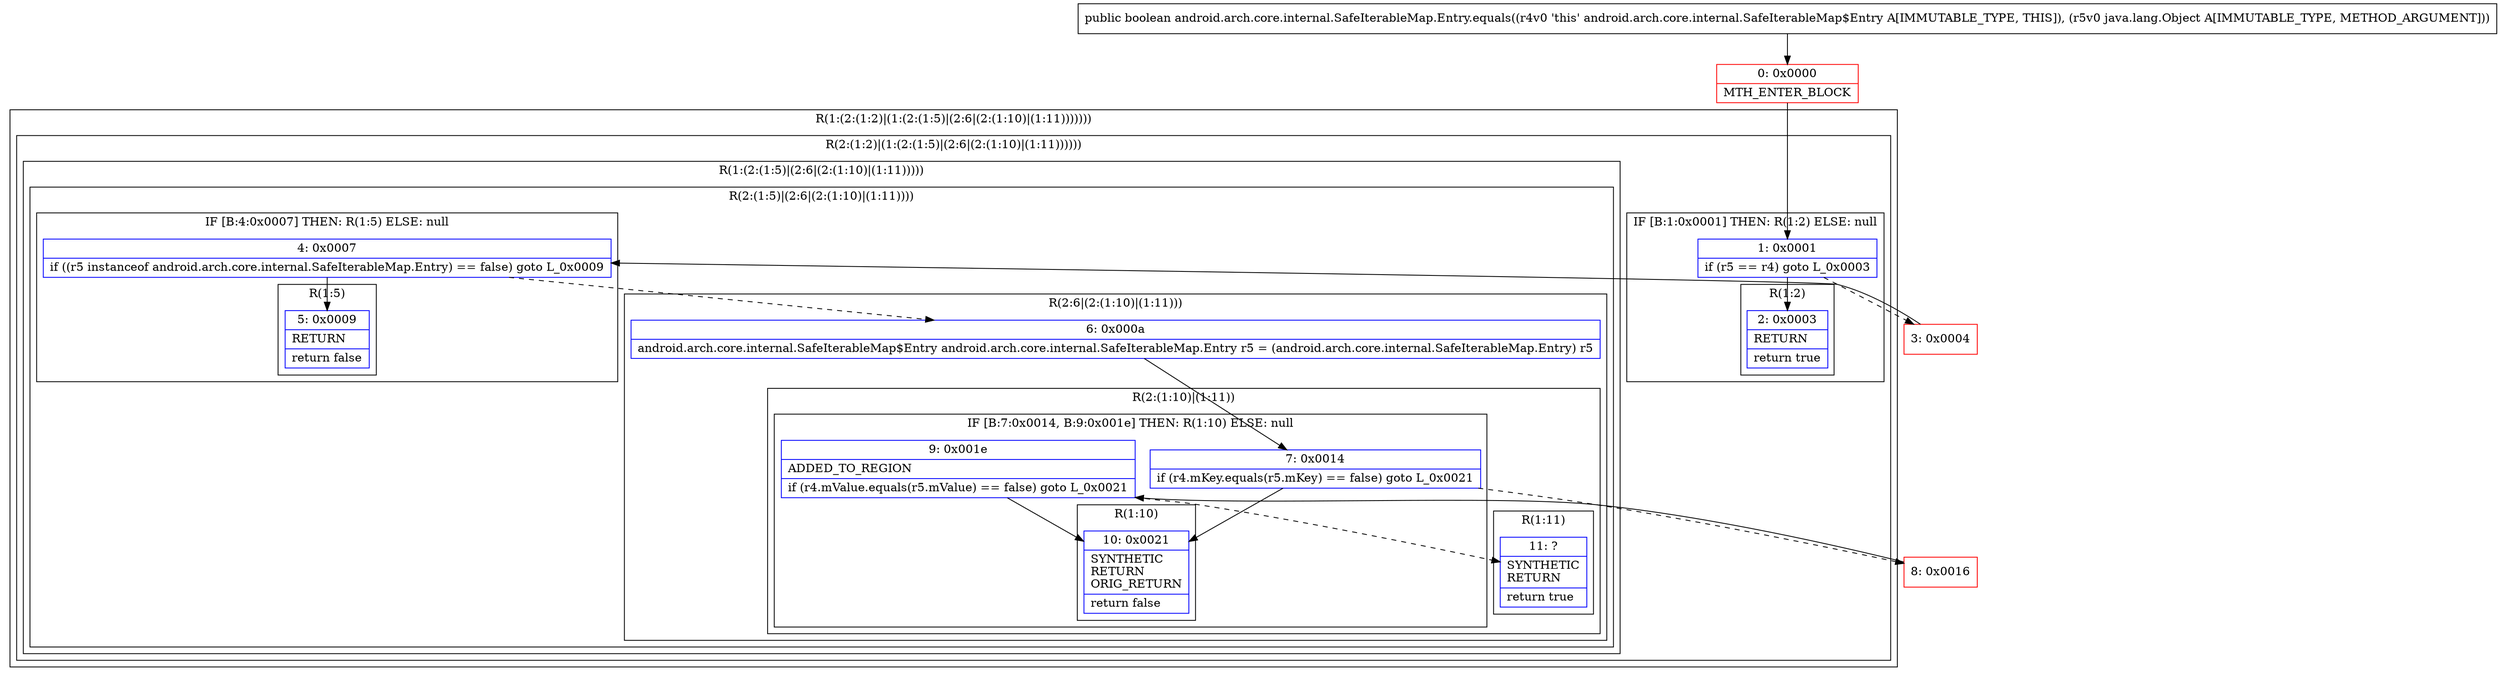 digraph "CFG forandroid.arch.core.internal.SafeIterableMap.Entry.equals(Ljava\/lang\/Object;)Z" {
subgraph cluster_Region_1495650171 {
label = "R(1:(2:(1:2)|(1:(2:(1:5)|(2:6|(2:(1:10)|(1:11)))))))";
node [shape=record,color=blue];
subgraph cluster_Region_439718741 {
label = "R(2:(1:2)|(1:(2:(1:5)|(2:6|(2:(1:10)|(1:11))))))";
node [shape=record,color=blue];
subgraph cluster_IfRegion_1847972384 {
label = "IF [B:1:0x0001] THEN: R(1:2) ELSE: null";
node [shape=record,color=blue];
Node_1 [shape=record,label="{1\:\ 0x0001|if (r5 == r4) goto L_0x0003\l}"];
subgraph cluster_Region_962508257 {
label = "R(1:2)";
node [shape=record,color=blue];
Node_2 [shape=record,label="{2\:\ 0x0003|RETURN\l|return true\l}"];
}
}
subgraph cluster_Region_1324870566 {
label = "R(1:(2:(1:5)|(2:6|(2:(1:10)|(1:11)))))";
node [shape=record,color=blue];
subgraph cluster_Region_2020505110 {
label = "R(2:(1:5)|(2:6|(2:(1:10)|(1:11))))";
node [shape=record,color=blue];
subgraph cluster_IfRegion_949624809 {
label = "IF [B:4:0x0007] THEN: R(1:5) ELSE: null";
node [shape=record,color=blue];
Node_4 [shape=record,label="{4\:\ 0x0007|if ((r5 instanceof android.arch.core.internal.SafeIterableMap.Entry) == false) goto L_0x0009\l}"];
subgraph cluster_Region_1948734630 {
label = "R(1:5)";
node [shape=record,color=blue];
Node_5 [shape=record,label="{5\:\ 0x0009|RETURN\l|return false\l}"];
}
}
subgraph cluster_Region_1184671069 {
label = "R(2:6|(2:(1:10)|(1:11)))";
node [shape=record,color=blue];
Node_6 [shape=record,label="{6\:\ 0x000a|android.arch.core.internal.SafeIterableMap$Entry android.arch.core.internal.SafeIterableMap.Entry r5 = (android.arch.core.internal.SafeIterableMap.Entry) r5\l}"];
subgraph cluster_Region_92023647 {
label = "R(2:(1:10)|(1:11))";
node [shape=record,color=blue];
subgraph cluster_IfRegion_464918460 {
label = "IF [B:7:0x0014, B:9:0x001e] THEN: R(1:10) ELSE: null";
node [shape=record,color=blue];
Node_7 [shape=record,label="{7\:\ 0x0014|if (r4.mKey.equals(r5.mKey) == false) goto L_0x0021\l}"];
Node_9 [shape=record,label="{9\:\ 0x001e|ADDED_TO_REGION\l|if (r4.mValue.equals(r5.mValue) == false) goto L_0x0021\l}"];
subgraph cluster_Region_245965600 {
label = "R(1:10)";
node [shape=record,color=blue];
Node_10 [shape=record,label="{10\:\ 0x0021|SYNTHETIC\lRETURN\lORIG_RETURN\l|return false\l}"];
}
}
subgraph cluster_Region_1713635403 {
label = "R(1:11)";
node [shape=record,color=blue];
Node_11 [shape=record,label="{11\:\ ?|SYNTHETIC\lRETURN\l|return true\l}"];
}
}
}
}
}
}
}
Node_0 [shape=record,color=red,label="{0\:\ 0x0000|MTH_ENTER_BLOCK\l}"];
Node_3 [shape=record,color=red,label="{3\:\ 0x0004}"];
Node_8 [shape=record,color=red,label="{8\:\ 0x0016}"];
MethodNode[shape=record,label="{public boolean android.arch.core.internal.SafeIterableMap.Entry.equals((r4v0 'this' android.arch.core.internal.SafeIterableMap$Entry A[IMMUTABLE_TYPE, THIS]), (r5v0 java.lang.Object A[IMMUTABLE_TYPE, METHOD_ARGUMENT])) }"];
MethodNode -> Node_0;
Node_1 -> Node_2;
Node_1 -> Node_3[style=dashed];
Node_4 -> Node_5;
Node_4 -> Node_6[style=dashed];
Node_6 -> Node_7;
Node_7 -> Node_8[style=dashed];
Node_7 -> Node_10;
Node_9 -> Node_10;
Node_9 -> Node_11[style=dashed];
Node_0 -> Node_1;
Node_3 -> Node_4;
Node_8 -> Node_9;
}

